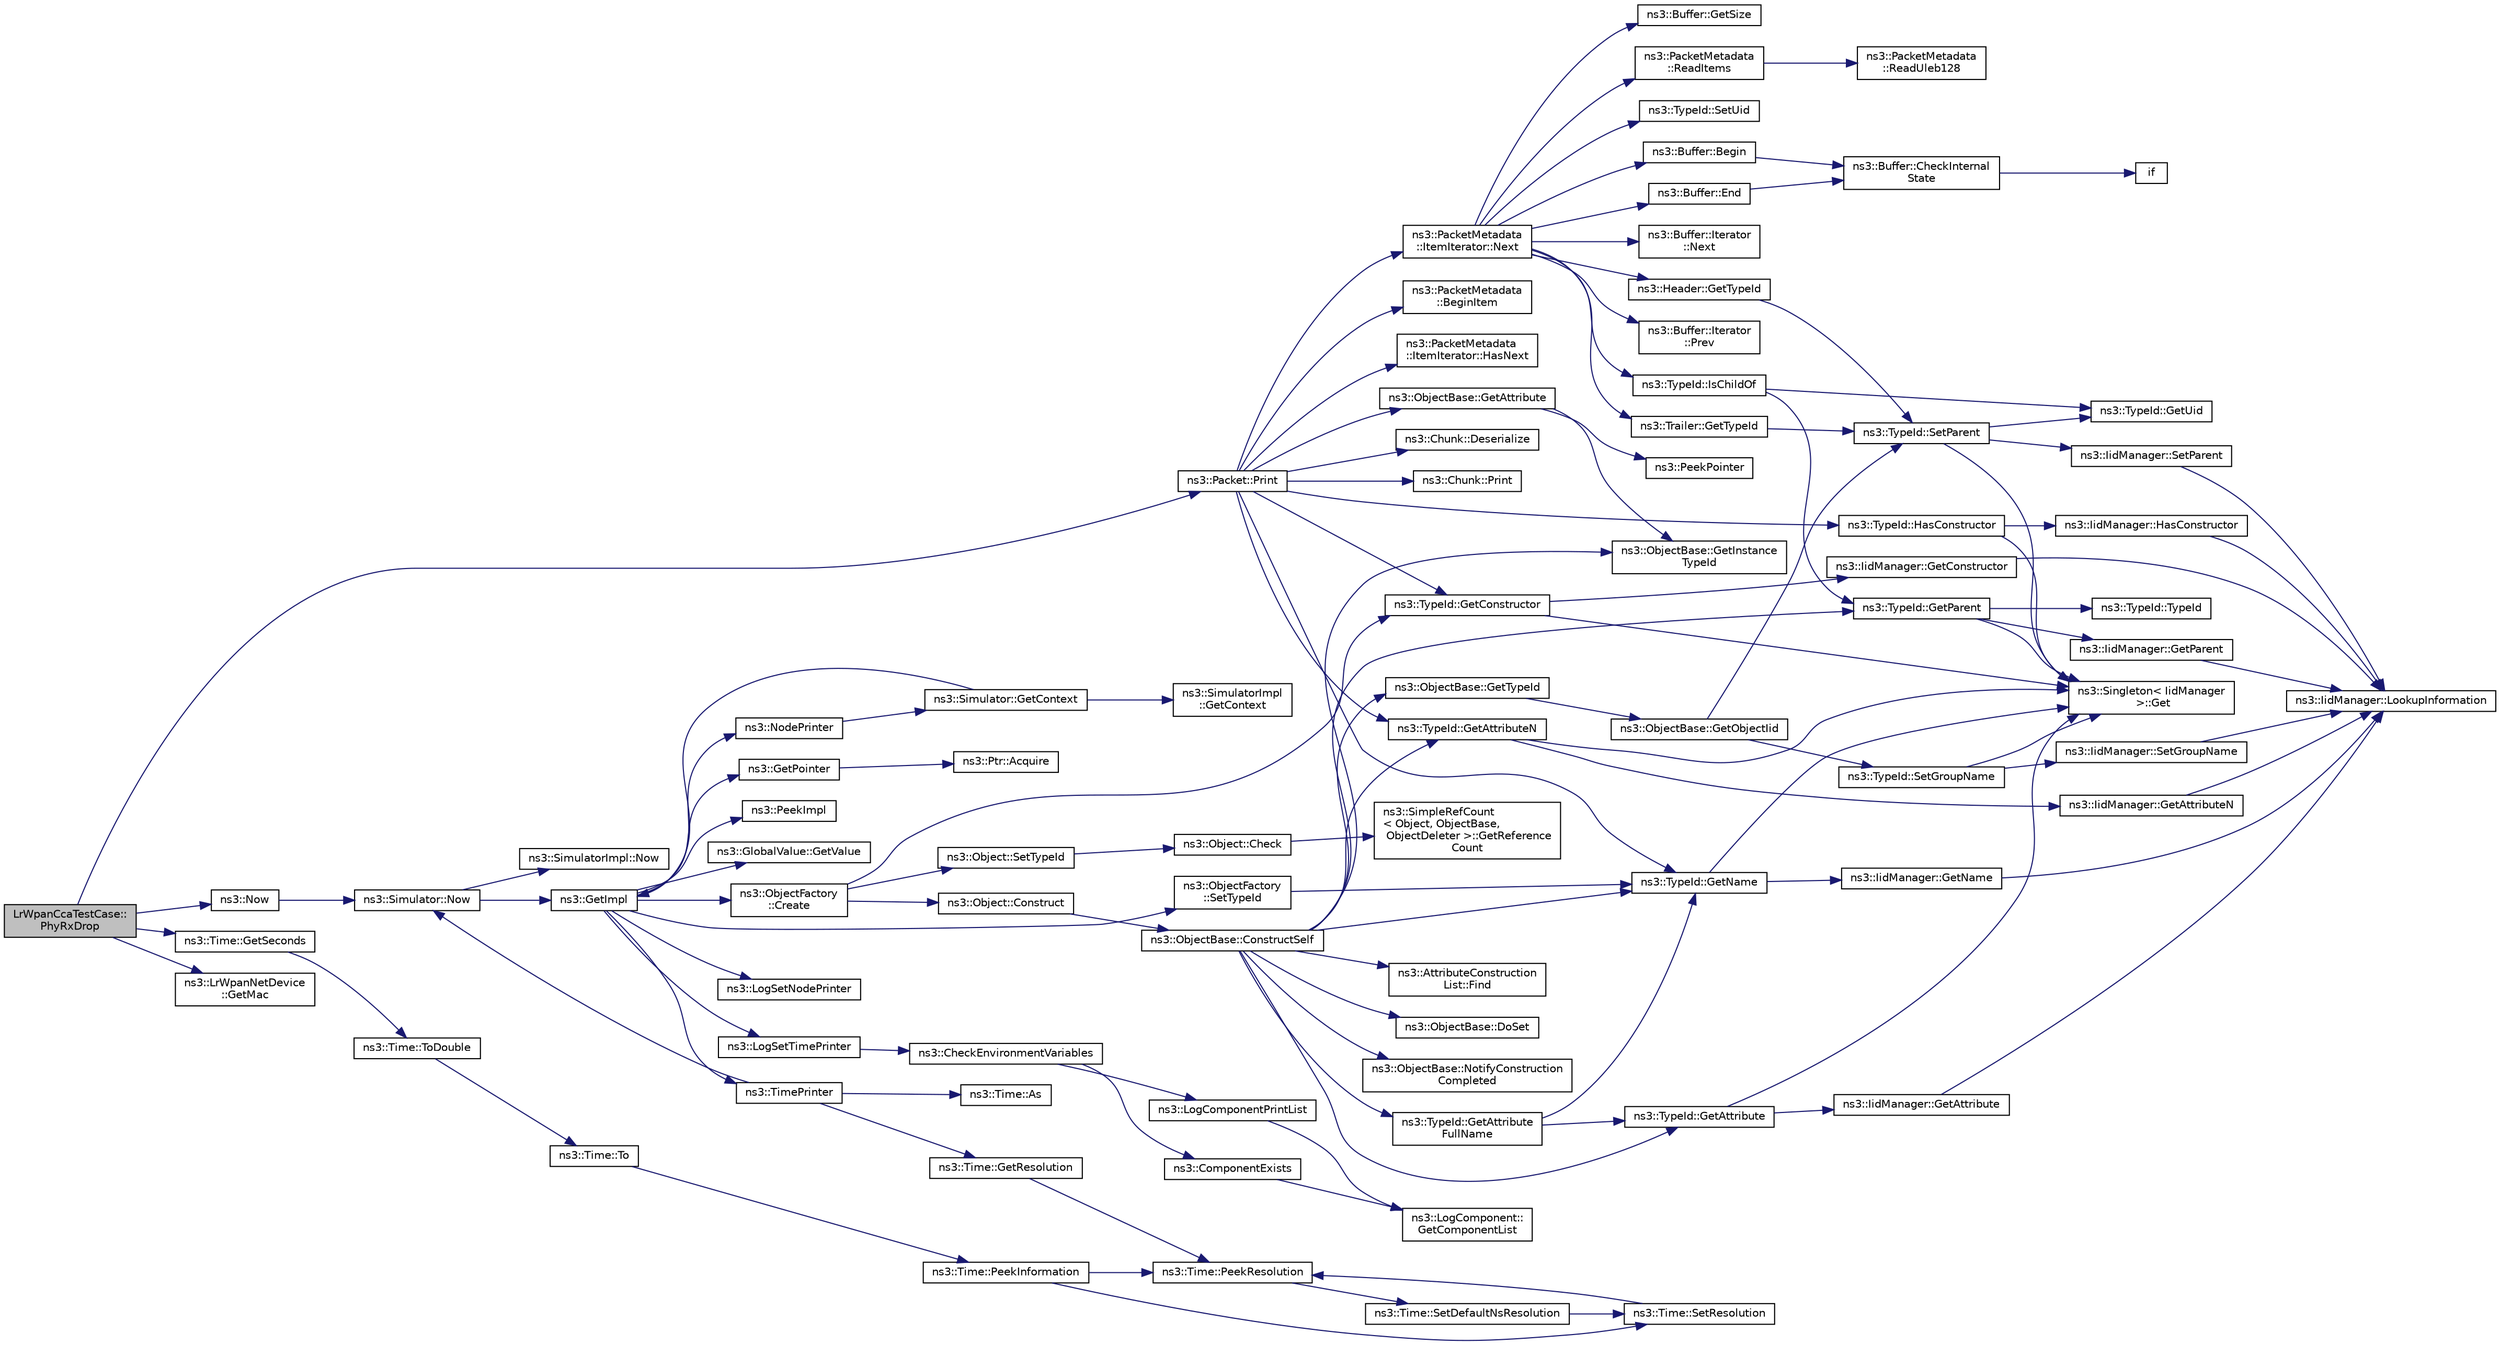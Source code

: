 digraph "LrWpanCcaTestCase::PhyRxDrop"
{
  edge [fontname="Helvetica",fontsize="10",labelfontname="Helvetica",labelfontsize="10"];
  node [fontname="Helvetica",fontsize="10",shape=record];
  rankdir="LR";
  Node1 [label="LrWpanCcaTestCase::\lPhyRxDrop",height=0.2,width=0.4,color="black", fillcolor="grey75", style="filled", fontcolor="black"];
  Node1 -> Node2 [color="midnightblue",fontsize="10",style="solid"];
  Node2 [label="ns3::Packet::Print",height=0.2,width=0.4,color="black", fillcolor="white", style="filled",URL="$dd/d7a/classns3_1_1Packet.html#aa34058a5cdbf94673531f8c4001ab227",tooltip="Print the packet contents. "];
  Node2 -> Node3 [color="midnightblue",fontsize="10",style="solid"];
  Node3 [label="ns3::PacketMetadata\l::BeginItem",height=0.2,width=0.4,color="black", fillcolor="white", style="filled",URL="$d1/db1/classns3_1_1PacketMetadata.html#aa574c0500da92d42d3cb53ae8a9fd0ad",tooltip="Initialize the item iterator to the buffer begin. "];
  Node2 -> Node4 [color="midnightblue",fontsize="10",style="solid"];
  Node4 [label="ns3::PacketMetadata\l::ItemIterator::HasNext",height=0.2,width=0.4,color="black", fillcolor="white", style="filled",URL="$df/def/classns3_1_1PacketMetadata_1_1ItemIterator.html#abc9348e790ef50100bc1c26a9faf025b",tooltip="Checks if there is another metadata item. "];
  Node2 -> Node5 [color="midnightblue",fontsize="10",style="solid"];
  Node5 [label="ns3::PacketMetadata\l::ItemIterator::Next",height=0.2,width=0.4,color="black", fillcolor="white", style="filled",URL="$df/def/classns3_1_1PacketMetadata_1_1ItemIterator.html#a3d59a1673dca4338f41d3c788ccd3e10",tooltip="Retrieve the next metadata item. "];
  Node5 -> Node6 [color="midnightblue",fontsize="10",style="solid"];
  Node6 [label="ns3::PacketMetadata\l::ReadItems",height=0.2,width=0.4,color="black", fillcolor="white", style="filled",URL="$d1/db1/classns3_1_1PacketMetadata.html#a3719ad2c32313a9a1c74462322e8b517",tooltip="Read items. "];
  Node6 -> Node7 [color="midnightblue",fontsize="10",style="solid"];
  Node7 [label="ns3::PacketMetadata\l::ReadUleb128",height=0.2,width=0.4,color="black", fillcolor="white", style="filled",URL="$d1/db1/classns3_1_1PacketMetadata.html#a7ae75db766a843dbee8960ae8cbf23ee",tooltip="Read a ULEB128 (Unsigned Little Endian Base 128) coded number. "];
  Node5 -> Node8 [color="midnightblue",fontsize="10",style="solid"];
  Node8 [label="ns3::TypeId::SetUid",height=0.2,width=0.4,color="black", fillcolor="white", style="filled",URL="$d6/d11/classns3_1_1TypeId.html#a85ebe2aebd1cbf13dea9d731e3081481"];
  Node5 -> Node9 [color="midnightblue",fontsize="10",style="solid"];
  Node9 [label="ns3::TypeId::IsChildOf",height=0.2,width=0.4,color="black", fillcolor="white", style="filled",URL="$d6/d11/classns3_1_1TypeId.html#ac32d55635e63dafc8c0e742dd6030f62"];
  Node9 -> Node10 [color="midnightblue",fontsize="10",style="solid"];
  Node10 [label="ns3::TypeId::GetUid",height=0.2,width=0.4,color="black", fillcolor="white", style="filled",URL="$d6/d11/classns3_1_1TypeId.html#acd3e41de6340d06299f4fd63e2ed8da0"];
  Node9 -> Node11 [color="midnightblue",fontsize="10",style="solid"];
  Node11 [label="ns3::TypeId::GetParent",height=0.2,width=0.4,color="black", fillcolor="white", style="filled",URL="$d6/d11/classns3_1_1TypeId.html#ac51f28398d2ef1f9a7790047c43dd22c"];
  Node11 -> Node12 [color="midnightblue",fontsize="10",style="solid"];
  Node12 [label="ns3::Singleton\< IidManager\l \>::Get",height=0.2,width=0.4,color="black", fillcolor="white", style="filled",URL="$d8/d77/classns3_1_1Singleton.html#a80a2cd3c25a27ea72add7a9f7a141ffa"];
  Node11 -> Node13 [color="midnightblue",fontsize="10",style="solid"];
  Node13 [label="ns3::IidManager::GetParent",height=0.2,width=0.4,color="black", fillcolor="white", style="filled",URL="$d4/d1c/classns3_1_1IidManager.html#a504f9d76281bd6149556b1d15e80231d"];
  Node13 -> Node14 [color="midnightblue",fontsize="10",style="solid"];
  Node14 [label="ns3::IidManager::LookupInformation",height=0.2,width=0.4,color="black", fillcolor="white", style="filled",URL="$d4/d1c/classns3_1_1IidManager.html#a6b1f4ba2815dba27a377e8a8db2384cf"];
  Node11 -> Node15 [color="midnightblue",fontsize="10",style="solid"];
  Node15 [label="ns3::TypeId::TypeId",height=0.2,width=0.4,color="black", fillcolor="white", style="filled",URL="$d6/d11/classns3_1_1TypeId.html#ab76e26690f1af4f1cffa6a72245e8928"];
  Node5 -> Node16 [color="midnightblue",fontsize="10",style="solid"];
  Node16 [label="ns3::Header::GetTypeId",height=0.2,width=0.4,color="black", fillcolor="white", style="filled",URL="$d6/dae/classns3_1_1Header.html#a19c6ed8b6d49bddfe37dc99a7b18d22b",tooltip="Get the type ID. "];
  Node16 -> Node17 [color="midnightblue",fontsize="10",style="solid"];
  Node17 [label="ns3::TypeId::SetParent",height=0.2,width=0.4,color="black", fillcolor="white", style="filled",URL="$d6/d11/classns3_1_1TypeId.html#abaaca67ab7d2471067e7c275df0f7309"];
  Node17 -> Node10 [color="midnightblue",fontsize="10",style="solid"];
  Node17 -> Node12 [color="midnightblue",fontsize="10",style="solid"];
  Node17 -> Node18 [color="midnightblue",fontsize="10",style="solid"];
  Node18 [label="ns3::IidManager::SetParent",height=0.2,width=0.4,color="black", fillcolor="white", style="filled",URL="$d4/d1c/classns3_1_1IidManager.html#a4042931260554c907699367b6811426f"];
  Node18 -> Node14 [color="midnightblue",fontsize="10",style="solid"];
  Node5 -> Node19 [color="midnightblue",fontsize="10",style="solid"];
  Node19 [label="ns3::Buffer::Begin",height=0.2,width=0.4,color="black", fillcolor="white", style="filled",URL="$da/d85/classns3_1_1Buffer.html#a893d4bf50df13e730b6cd0fda91b967f"];
  Node19 -> Node20 [color="midnightblue",fontsize="10",style="solid"];
  Node20 [label="ns3::Buffer::CheckInternal\lState",height=0.2,width=0.4,color="black", fillcolor="white", style="filled",URL="$da/d85/classns3_1_1Buffer.html#a6202ce7f1ecc1fc7a14cc13017375d14",tooltip="Checks the internal buffer structures consistency. "];
  Node20 -> Node21 [color="midnightblue",fontsize="10",style="solid"];
  Node21 [label="if",height=0.2,width=0.4,color="black", fillcolor="white", style="filled",URL="$d8/d0e/loss__ITU1238_8m.html#a419d895abe1313c35fa353c93802647e"];
  Node5 -> Node22 [color="midnightblue",fontsize="10",style="solid"];
  Node22 [label="ns3::Buffer::Iterator\l::Next",height=0.2,width=0.4,color="black", fillcolor="white", style="filled",URL="$d0/daf/classns3_1_1Buffer_1_1Iterator.html#a5eaa564bdc98d063b7e94b1768aeed6b"];
  Node5 -> Node23 [color="midnightblue",fontsize="10",style="solid"];
  Node23 [label="ns3::Trailer::GetTypeId",height=0.2,width=0.4,color="black", fillcolor="white", style="filled",URL="$de/db6/classns3_1_1Trailer.html#a93dd50665201460721fa5722d583f34f",tooltip="Get the type ID. "];
  Node23 -> Node17 [color="midnightblue",fontsize="10",style="solid"];
  Node5 -> Node24 [color="midnightblue",fontsize="10",style="solid"];
  Node24 [label="ns3::Buffer::End",height=0.2,width=0.4,color="black", fillcolor="white", style="filled",URL="$da/d85/classns3_1_1Buffer.html#a52207c7aed7bae89fba2f9e997c82724"];
  Node24 -> Node20 [color="midnightblue",fontsize="10",style="solid"];
  Node5 -> Node25 [color="midnightblue",fontsize="10",style="solid"];
  Node25 [label="ns3::Buffer::Iterator\l::Prev",height=0.2,width=0.4,color="black", fillcolor="white", style="filled",URL="$d0/daf/classns3_1_1Buffer_1_1Iterator.html#a9913fb3b506a9f6efe46060531f051d8"];
  Node5 -> Node26 [color="midnightblue",fontsize="10",style="solid"];
  Node26 [label="ns3::Buffer::GetSize",height=0.2,width=0.4,color="black", fillcolor="white", style="filled",URL="$da/d85/classns3_1_1Buffer.html#a3047b8f2dad303c6370695122f1884f0"];
  Node2 -> Node27 [color="midnightblue",fontsize="10",style="solid"];
  Node27 [label="ns3::TypeId::GetName",height=0.2,width=0.4,color="black", fillcolor="white", style="filled",URL="$d6/d11/classns3_1_1TypeId.html#aa3c41c79ae428b3cb396a9c6bb3ef314"];
  Node27 -> Node12 [color="midnightblue",fontsize="10",style="solid"];
  Node27 -> Node28 [color="midnightblue",fontsize="10",style="solid"];
  Node28 [label="ns3::IidManager::GetName",height=0.2,width=0.4,color="black", fillcolor="white", style="filled",URL="$d4/d1c/classns3_1_1IidManager.html#a5d68d0f0f44594dcdec239dbdb5bf53c"];
  Node28 -> Node14 [color="midnightblue",fontsize="10",style="solid"];
  Node2 -> Node29 [color="midnightblue",fontsize="10",style="solid"];
  Node29 [label="ns3::TypeId::HasConstructor",height=0.2,width=0.4,color="black", fillcolor="white", style="filled",URL="$d6/d11/classns3_1_1TypeId.html#a8141b06af599cd43c9bd60aede0abf93"];
  Node29 -> Node12 [color="midnightblue",fontsize="10",style="solid"];
  Node29 -> Node30 [color="midnightblue",fontsize="10",style="solid"];
  Node30 [label="ns3::IidManager::HasConstructor",height=0.2,width=0.4,color="black", fillcolor="white", style="filled",URL="$d4/d1c/classns3_1_1IidManager.html#a759cf8eee2b979be469d204c66b97980"];
  Node30 -> Node14 [color="midnightblue",fontsize="10",style="solid"];
  Node2 -> Node31 [color="midnightblue",fontsize="10",style="solid"];
  Node31 [label="ns3::TypeId::GetConstructor",height=0.2,width=0.4,color="black", fillcolor="white", style="filled",URL="$d6/d11/classns3_1_1TypeId.html#ad9b0bc71ee7593a1ff23ff8d53938e95"];
  Node31 -> Node12 [color="midnightblue",fontsize="10",style="solid"];
  Node31 -> Node32 [color="midnightblue",fontsize="10",style="solid"];
  Node32 [label="ns3::IidManager::GetConstructor",height=0.2,width=0.4,color="black", fillcolor="white", style="filled",URL="$d4/d1c/classns3_1_1IidManager.html#ab10b30abe7efc5456b7930aab8638280"];
  Node32 -> Node14 [color="midnightblue",fontsize="10",style="solid"];
  Node2 -> Node33 [color="midnightblue",fontsize="10",style="solid"];
  Node33 [label="ns3::Chunk::Deserialize",height=0.2,width=0.4,color="black", fillcolor="white", style="filled",URL="$d7/d9b/classns3_1_1Chunk.html#a49f60e6cd0b85f977a31a384b4bd6c1e",tooltip="Deserialize the object from a buffer iterator. "];
  Node2 -> Node34 [color="midnightblue",fontsize="10",style="solid"];
  Node34 [label="ns3::Chunk::Print",height=0.2,width=0.4,color="black", fillcolor="white", style="filled",URL="$d7/d9b/classns3_1_1Chunk.html#ac01218376fb52ccdec96c3dc0f8cf759",tooltip="Print the object contents. "];
  Node2 -> Node35 [color="midnightblue",fontsize="10",style="solid"];
  Node35 [label="ns3::TypeId::GetAttributeN",height=0.2,width=0.4,color="black", fillcolor="white", style="filled",URL="$d6/d11/classns3_1_1TypeId.html#a679c4713f613126a51eb400b345302cb"];
  Node35 -> Node12 [color="midnightblue",fontsize="10",style="solid"];
  Node35 -> Node36 [color="midnightblue",fontsize="10",style="solid"];
  Node36 [label="ns3::IidManager::GetAttributeN",height=0.2,width=0.4,color="black", fillcolor="white", style="filled",URL="$d4/d1c/classns3_1_1IidManager.html#aecf79ed6edb63647774dbfe90cc4f1e2"];
  Node36 -> Node14 [color="midnightblue",fontsize="10",style="solid"];
  Node2 -> Node37 [color="midnightblue",fontsize="10",style="solid"];
  Node37 [label="ns3::ObjectBase::GetAttribute",height=0.2,width=0.4,color="black", fillcolor="white", style="filled",URL="$d2/dac/classns3_1_1ObjectBase.html#a895d1de2f96063d0e0fd78463e7a7e30"];
  Node37 -> Node38 [color="midnightblue",fontsize="10",style="solid"];
  Node38 [label="ns3::ObjectBase::GetInstance\lTypeId",height=0.2,width=0.4,color="black", fillcolor="white", style="filled",URL="$d2/dac/classns3_1_1ObjectBase.html#abe5b43a6f5b99a92a4c3122db31f06fb"];
  Node37 -> Node39 [color="midnightblue",fontsize="10",style="solid"];
  Node39 [label="ns3::PeekPointer",height=0.2,width=0.4,color="black", fillcolor="white", style="filled",URL="$d7/d2e/namespacens3.html#af2a7557fe9afdd98d8f6f8f6e412cf5a"];
  Node1 -> Node40 [color="midnightblue",fontsize="10",style="solid"];
  Node40 [label="ns3::Now",height=0.2,width=0.4,color="black", fillcolor="white", style="filled",URL="$d4/d8b/group__simulator.html#gac3635e2e87f7ce316c89290ee1b01d0d",tooltip="create an ns3::Time instance which contains the current simulation time. "];
  Node40 -> Node41 [color="midnightblue",fontsize="10",style="solid"];
  Node41 [label="ns3::Simulator::Now",height=0.2,width=0.4,color="black", fillcolor="white", style="filled",URL="$d7/deb/classns3_1_1Simulator.html#ac3178fa975b419f7875e7105be122800"];
  Node41 -> Node42 [color="midnightblue",fontsize="10",style="solid"];
  Node42 [label="ns3::GetImpl",height=0.2,width=0.4,color="black", fillcolor="white", style="filled",URL="$d4/d8b/group__simulator.html#ga42eb4eddad41528d4d99794a3dae3fd0",tooltip="Get the SimulatorImpl singleton. "];
  Node42 -> Node43 [color="midnightblue",fontsize="10",style="solid"];
  Node43 [label="ns3::PeekImpl",height=0.2,width=0.4,color="black", fillcolor="white", style="filled",URL="$d4/d8b/group__simulator.html#ga233c5c38de117e4e4a5a9cd168694792",tooltip="Get the static SimulatorImpl instance. "];
  Node42 -> Node44 [color="midnightblue",fontsize="10",style="solid"];
  Node44 [label="ns3::GlobalValue::GetValue",height=0.2,width=0.4,color="black", fillcolor="white", style="filled",URL="$dc/d02/classns3_1_1GlobalValue.html#aa33773cb952ba3c285a03ae2c4769b84"];
  Node42 -> Node45 [color="midnightblue",fontsize="10",style="solid"];
  Node45 [label="ns3::ObjectFactory\l::SetTypeId",height=0.2,width=0.4,color="black", fillcolor="white", style="filled",URL="$d5/d0d/classns3_1_1ObjectFactory.html#a77dcd099064038a1eb7a6b8251229ec3"];
  Node45 -> Node27 [color="midnightblue",fontsize="10",style="solid"];
  Node42 -> Node46 [color="midnightblue",fontsize="10",style="solid"];
  Node46 [label="ns3::GetPointer",height=0.2,width=0.4,color="black", fillcolor="white", style="filled",URL="$d7/d2e/namespacens3.html#ab4e173cdfd43d17c1a40d5348510a670"];
  Node46 -> Node47 [color="midnightblue",fontsize="10",style="solid"];
  Node47 [label="ns3::Ptr::Acquire",height=0.2,width=0.4,color="black", fillcolor="white", style="filled",URL="$dc/d90/classns3_1_1Ptr.html#a9579b15e8c42dcdff5869d9d987562fb"];
  Node42 -> Node48 [color="midnightblue",fontsize="10",style="solid"];
  Node48 [label="ns3::ObjectFactory\l::Create",height=0.2,width=0.4,color="black", fillcolor="white", style="filled",URL="$d5/d0d/classns3_1_1ObjectFactory.html#a18152e93f0a6fe184ed7300cb31e9896"];
  Node48 -> Node31 [color="midnightblue",fontsize="10",style="solid"];
  Node48 -> Node49 [color="midnightblue",fontsize="10",style="solid"];
  Node49 [label="ns3::Object::SetTypeId",height=0.2,width=0.4,color="black", fillcolor="white", style="filled",URL="$d9/d77/classns3_1_1Object.html#a19b1ebd8ec8fe404845e665880a6c5ad"];
  Node49 -> Node50 [color="midnightblue",fontsize="10",style="solid"];
  Node50 [label="ns3::Object::Check",height=0.2,width=0.4,color="black", fillcolor="white", style="filled",URL="$d9/d77/classns3_1_1Object.html#a7e7f89fb0a81d0189cbcacee64b67e4e"];
  Node50 -> Node51 [color="midnightblue",fontsize="10",style="solid"];
  Node51 [label="ns3::SimpleRefCount\l\< Object, ObjectBase,\l ObjectDeleter \>::GetReference\lCount",height=0.2,width=0.4,color="black", fillcolor="white", style="filled",URL="$da/da1/classns3_1_1SimpleRefCount.html#a05378396c93bcc7d6bf78a9ee9ae9cca"];
  Node48 -> Node52 [color="midnightblue",fontsize="10",style="solid"];
  Node52 [label="ns3::Object::Construct",height=0.2,width=0.4,color="black", fillcolor="white", style="filled",URL="$d9/d77/classns3_1_1Object.html#a636e8411dc5228771f45c9b805d348fa"];
  Node52 -> Node53 [color="midnightblue",fontsize="10",style="solid"];
  Node53 [label="ns3::ObjectBase::ConstructSelf",height=0.2,width=0.4,color="black", fillcolor="white", style="filled",URL="$d2/dac/classns3_1_1ObjectBase.html#a5cda18dec6d0744cb652a3ed60056958"];
  Node53 -> Node38 [color="midnightblue",fontsize="10",style="solid"];
  Node53 -> Node27 [color="midnightblue",fontsize="10",style="solid"];
  Node53 -> Node35 [color="midnightblue",fontsize="10",style="solid"];
  Node53 -> Node54 [color="midnightblue",fontsize="10",style="solid"];
  Node54 [label="ns3::TypeId::GetAttribute",height=0.2,width=0.4,color="black", fillcolor="white", style="filled",URL="$d6/d11/classns3_1_1TypeId.html#aa1b746e64e606f94cbedda7cf89788c2"];
  Node54 -> Node12 [color="midnightblue",fontsize="10",style="solid"];
  Node54 -> Node55 [color="midnightblue",fontsize="10",style="solid"];
  Node55 [label="ns3::IidManager::GetAttribute",height=0.2,width=0.4,color="black", fillcolor="white", style="filled",URL="$d4/d1c/classns3_1_1IidManager.html#ae511907e47b48166763e60c583a5a940"];
  Node55 -> Node14 [color="midnightblue",fontsize="10",style="solid"];
  Node53 -> Node56 [color="midnightblue",fontsize="10",style="solid"];
  Node56 [label="ns3::AttributeConstruction\lList::Find",height=0.2,width=0.4,color="black", fillcolor="white", style="filled",URL="$d3/df3/classns3_1_1AttributeConstructionList.html#a22de5cf3e1bcd9dc6c7748fc911811b4"];
  Node53 -> Node57 [color="midnightblue",fontsize="10",style="solid"];
  Node57 [label="ns3::ObjectBase::DoSet",height=0.2,width=0.4,color="black", fillcolor="white", style="filled",URL="$d2/dac/classns3_1_1ObjectBase.html#afe5f2f7b2fabc99aa33f9bb434e3b695"];
  Node53 -> Node58 [color="midnightblue",fontsize="10",style="solid"];
  Node58 [label="ns3::TypeId::GetAttribute\lFullName",height=0.2,width=0.4,color="black", fillcolor="white", style="filled",URL="$d6/d11/classns3_1_1TypeId.html#a1da5483f43630ea65952099fc39944a2"];
  Node58 -> Node54 [color="midnightblue",fontsize="10",style="solid"];
  Node58 -> Node27 [color="midnightblue",fontsize="10",style="solid"];
  Node53 -> Node11 [color="midnightblue",fontsize="10",style="solid"];
  Node53 -> Node59 [color="midnightblue",fontsize="10",style="solid"];
  Node59 [label="ns3::ObjectBase::GetTypeId",height=0.2,width=0.4,color="black", fillcolor="white", style="filled",URL="$d2/dac/classns3_1_1ObjectBase.html#a2b870298ebceaaeffc9d65e15c022eac"];
  Node59 -> Node60 [color="midnightblue",fontsize="10",style="solid"];
  Node60 [label="ns3::ObjectBase::GetObjectIid",height=0.2,width=0.4,color="black", fillcolor="white", style="filled",URL="$d2/dac/classns3_1_1ObjectBase.html#a4fcfd18844c60f163c5dce52456d111b"];
  Node60 -> Node17 [color="midnightblue",fontsize="10",style="solid"];
  Node60 -> Node61 [color="midnightblue",fontsize="10",style="solid"];
  Node61 [label="ns3::TypeId::SetGroupName",height=0.2,width=0.4,color="black", fillcolor="white", style="filled",URL="$d6/d11/classns3_1_1TypeId.html#a87ab97caba5bbbd080b4490576f8bb40"];
  Node61 -> Node12 [color="midnightblue",fontsize="10",style="solid"];
  Node61 -> Node62 [color="midnightblue",fontsize="10",style="solid"];
  Node62 [label="ns3::IidManager::SetGroupName",height=0.2,width=0.4,color="black", fillcolor="white", style="filled",URL="$d4/d1c/classns3_1_1IidManager.html#a3bc08ad1c8a26224153caacd2def37de"];
  Node62 -> Node14 [color="midnightblue",fontsize="10",style="solid"];
  Node53 -> Node63 [color="midnightblue",fontsize="10",style="solid"];
  Node63 [label="ns3::ObjectBase::NotifyConstruction\lCompleted",height=0.2,width=0.4,color="black", fillcolor="white", style="filled",URL="$d2/dac/classns3_1_1ObjectBase.html#aa349348317dbdb62a7ee1df89db1eb8b"];
  Node42 -> Node64 [color="midnightblue",fontsize="10",style="solid"];
  Node64 [label="ns3::LogSetTimePrinter",height=0.2,width=0.4,color="black", fillcolor="white", style="filled",URL="$d7/d2e/namespacens3.html#acf6a1749b3febc5a6a5b2b8620138d80"];
  Node64 -> Node65 [color="midnightblue",fontsize="10",style="solid"];
  Node65 [label="ns3::CheckEnvironmentVariables",height=0.2,width=0.4,color="black", fillcolor="white", style="filled",URL="$d8/dff/group__logging.html#gacdc0bdeb2d8a90089d4fb09c4b8569ff"];
  Node65 -> Node66 [color="midnightblue",fontsize="10",style="solid"];
  Node66 [label="ns3::ComponentExists",height=0.2,width=0.4,color="black", fillcolor="white", style="filled",URL="$d8/dff/group__logging.html#gaadcc698770aae684c54dbd1ef4e4b37a"];
  Node66 -> Node67 [color="midnightblue",fontsize="10",style="solid"];
  Node67 [label="ns3::LogComponent::\lGetComponentList",height=0.2,width=0.4,color="black", fillcolor="white", style="filled",URL="$d9/d3f/classns3_1_1LogComponent.html#a63eb2c0fd93c30f9081443c2fd4bffe9"];
  Node65 -> Node68 [color="midnightblue",fontsize="10",style="solid"];
  Node68 [label="ns3::LogComponentPrintList",height=0.2,width=0.4,color="black", fillcolor="white", style="filled",URL="$d7/d2e/namespacens3.html#a5252703c3f8260fd6dc609f1b276e57c"];
  Node68 -> Node67 [color="midnightblue",fontsize="10",style="solid"];
  Node42 -> Node69 [color="midnightblue",fontsize="10",style="solid"];
  Node69 [label="ns3::TimePrinter",height=0.2,width=0.4,color="black", fillcolor="white", style="filled",URL="$d8/dff/group__logging.html#gaaad3642e8247a056cd83001d805b0812"];
  Node69 -> Node70 [color="midnightblue",fontsize="10",style="solid"];
  Node70 [label="ns3::Time::GetResolution",height=0.2,width=0.4,color="black", fillcolor="white", style="filled",URL="$dc/d04/classns3_1_1Time.html#a1444f0f08b5e19f031157609e32fcf98"];
  Node70 -> Node71 [color="midnightblue",fontsize="10",style="solid"];
  Node71 [label="ns3::Time::PeekResolution",height=0.2,width=0.4,color="black", fillcolor="white", style="filled",URL="$dc/d04/classns3_1_1Time.html#a963e53522278fcbdf1ab9f7adbd0f5d6"];
  Node71 -> Node72 [color="midnightblue",fontsize="10",style="solid"];
  Node72 [label="ns3::Time::SetDefaultNsResolution",height=0.2,width=0.4,color="black", fillcolor="white", style="filled",URL="$dc/d04/classns3_1_1Time.html#a6a872e62f71dfa817fef2c549473d980"];
  Node72 -> Node73 [color="midnightblue",fontsize="10",style="solid"];
  Node73 [label="ns3::Time::SetResolution",height=0.2,width=0.4,color="black", fillcolor="white", style="filled",URL="$dc/d04/classns3_1_1Time.html#ac89165ba7715b66017a49c718f4aef09"];
  Node73 -> Node71 [color="midnightblue",fontsize="10",style="solid"];
  Node69 -> Node41 [color="midnightblue",fontsize="10",style="solid"];
  Node69 -> Node74 [color="midnightblue",fontsize="10",style="solid"];
  Node74 [label="ns3::Time::As",height=0.2,width=0.4,color="black", fillcolor="white", style="filled",URL="$dc/d04/classns3_1_1Time.html#a0bb1110638ce9938248bd07865a328ab"];
  Node42 -> Node75 [color="midnightblue",fontsize="10",style="solid"];
  Node75 [label="ns3::LogSetNodePrinter",height=0.2,width=0.4,color="black", fillcolor="white", style="filled",URL="$d7/d2e/namespacens3.html#aa6e659ca357c8309352fa0f146793810"];
  Node42 -> Node76 [color="midnightblue",fontsize="10",style="solid"];
  Node76 [label="ns3::NodePrinter",height=0.2,width=0.4,color="black", fillcolor="white", style="filled",URL="$d8/dff/group__logging.html#gaaffbf70ff3766cd62b8bbd9b140d2a1b"];
  Node76 -> Node77 [color="midnightblue",fontsize="10",style="solid"];
  Node77 [label="ns3::Simulator::GetContext",height=0.2,width=0.4,color="black", fillcolor="white", style="filled",URL="$d7/deb/classns3_1_1Simulator.html#a8514b74ee2c42916b351b33c4a963bb0"];
  Node77 -> Node42 [color="midnightblue",fontsize="10",style="solid"];
  Node77 -> Node78 [color="midnightblue",fontsize="10",style="solid"];
  Node78 [label="ns3::SimulatorImpl\l::GetContext",height=0.2,width=0.4,color="black", fillcolor="white", style="filled",URL="$d2/d19/classns3_1_1SimulatorImpl.html#a8b66270c97766c0adb997e2535648557"];
  Node41 -> Node79 [color="midnightblue",fontsize="10",style="solid"];
  Node79 [label="ns3::SimulatorImpl::Now",height=0.2,width=0.4,color="black", fillcolor="white", style="filled",URL="$d2/d19/classns3_1_1SimulatorImpl.html#aa516c50060846adc6fd316e83ef0797c"];
  Node1 -> Node80 [color="midnightblue",fontsize="10",style="solid"];
  Node80 [label="ns3::Time::GetSeconds",height=0.2,width=0.4,color="black", fillcolor="white", style="filled",URL="$dc/d04/classns3_1_1Time.html#a8f20d5c3b0902d7b4320982f340b57c8"];
  Node80 -> Node81 [color="midnightblue",fontsize="10",style="solid"];
  Node81 [label="ns3::Time::ToDouble",height=0.2,width=0.4,color="black", fillcolor="white", style="filled",URL="$dc/d04/classns3_1_1Time.html#a5fc320666cc3f9b379e64e9263e332b3"];
  Node81 -> Node82 [color="midnightblue",fontsize="10",style="solid"];
  Node82 [label="ns3::Time::To",height=0.2,width=0.4,color="black", fillcolor="white", style="filled",URL="$dc/d04/classns3_1_1Time.html#a04904d9cb915f816b62df3d4e65ce78c"];
  Node82 -> Node83 [color="midnightblue",fontsize="10",style="solid"];
  Node83 [label="ns3::Time::PeekInformation",height=0.2,width=0.4,color="black", fillcolor="white", style="filled",URL="$dc/d04/classns3_1_1Time.html#a0b023c55c20582aa7c1781aacf128034"];
  Node83 -> Node71 [color="midnightblue",fontsize="10",style="solid"];
  Node83 -> Node73 [color="midnightblue",fontsize="10",style="solid"];
  Node1 -> Node84 [color="midnightblue",fontsize="10",style="solid"];
  Node84 [label="ns3::LrWpanNetDevice\l::GetMac",height=0.2,width=0.4,color="black", fillcolor="white", style="filled",URL="$dd/d73/classns3_1_1LrWpanNetDevice.html#a1937e69c08baf66ebb5c9d937e52659a"];
}

